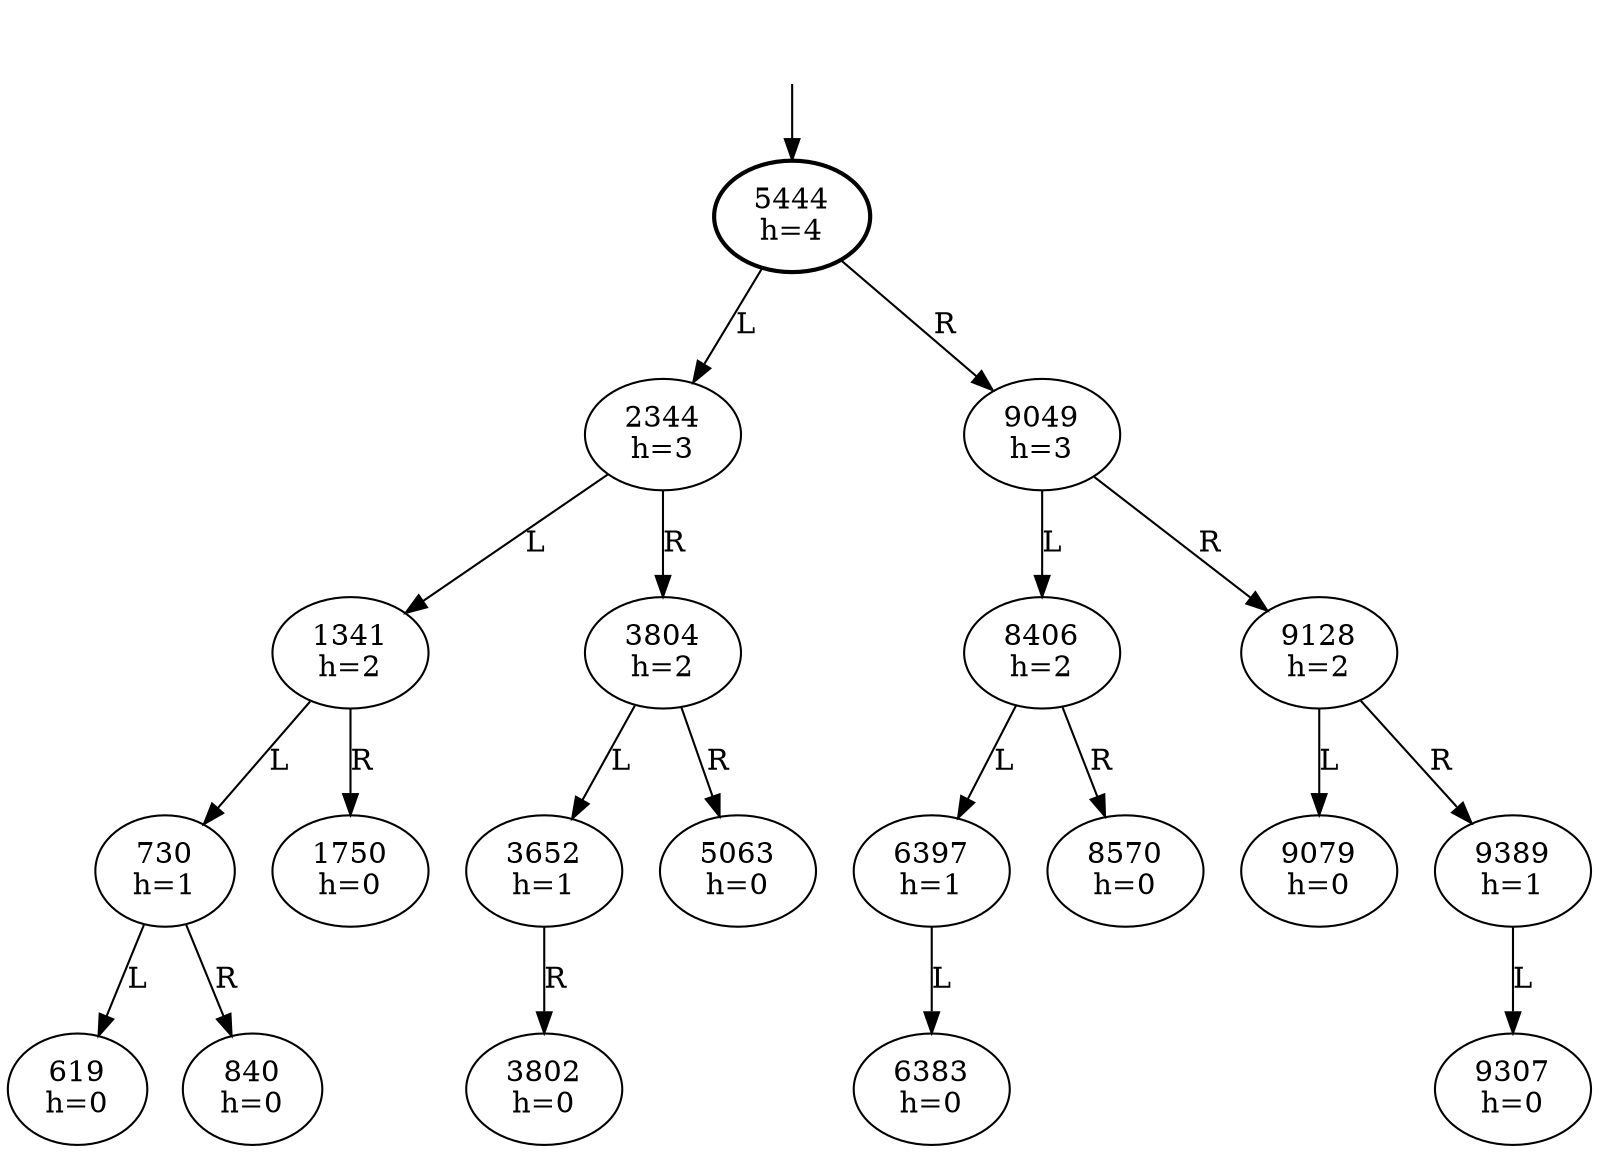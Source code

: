 digraph
 {
	Dummy [style=invis];
	Dummy -> 5444;
	5444 [penwidth=2];

	
      5444 [label="5444\nh=4"];

      5444 -> 2344 [label="L"];
      2344 [label="2344\nh=3"];

      2344 -> 1341 [label="L"];
      1341 [label="1341\nh=2"];

      1341 -> 730 [label="L"];
      730 [label="730\nh=1"];

      730 -> 619 [label="L"];
      619 [label="619\nh=0"];

      730 -> 840 [label="R"];
      840 [label="840\nh=0"];

      1341 -> 1750 [label="R"];
      1750 [label="1750\nh=0"];

      2344 -> 3804 [label="R"];
      3804 [label="3804\nh=2"];

      3804 -> 3652 [label="L"];
      3652 [label="3652\nh=1"];

      3652 -> 3802 [label="R"];
      3802 [label="3802\nh=0"];

      3804 -> 5063 [label="R"];
      5063 [label="5063\nh=0"];

      5444 -> 9049 [label="R"];
      9049 [label="9049\nh=3"];

      9049 -> 8406 [label="L"];
      8406 [label="8406\nh=2"];

      8406 -> 6397 [label="L"];
      6397 [label="6397\nh=1"];

      6397 -> 6383 [label="L"];
      6383 [label="6383\nh=0"];

      8406 -> 8570 [label="R"];
      8570 [label="8570\nh=0"];

      9049 -> 9128 [label="R"];
      9128 [label="9128\nh=2"];

      9128 -> 9079 [label="L"];
      9079 [label="9079\nh=0"];

      9128 -> 9389 [label="R"];
      9389 [label="9389\nh=1"];

      9389 -> 9307 [label="L"];
      9307 [label="9307\nh=0"];

}